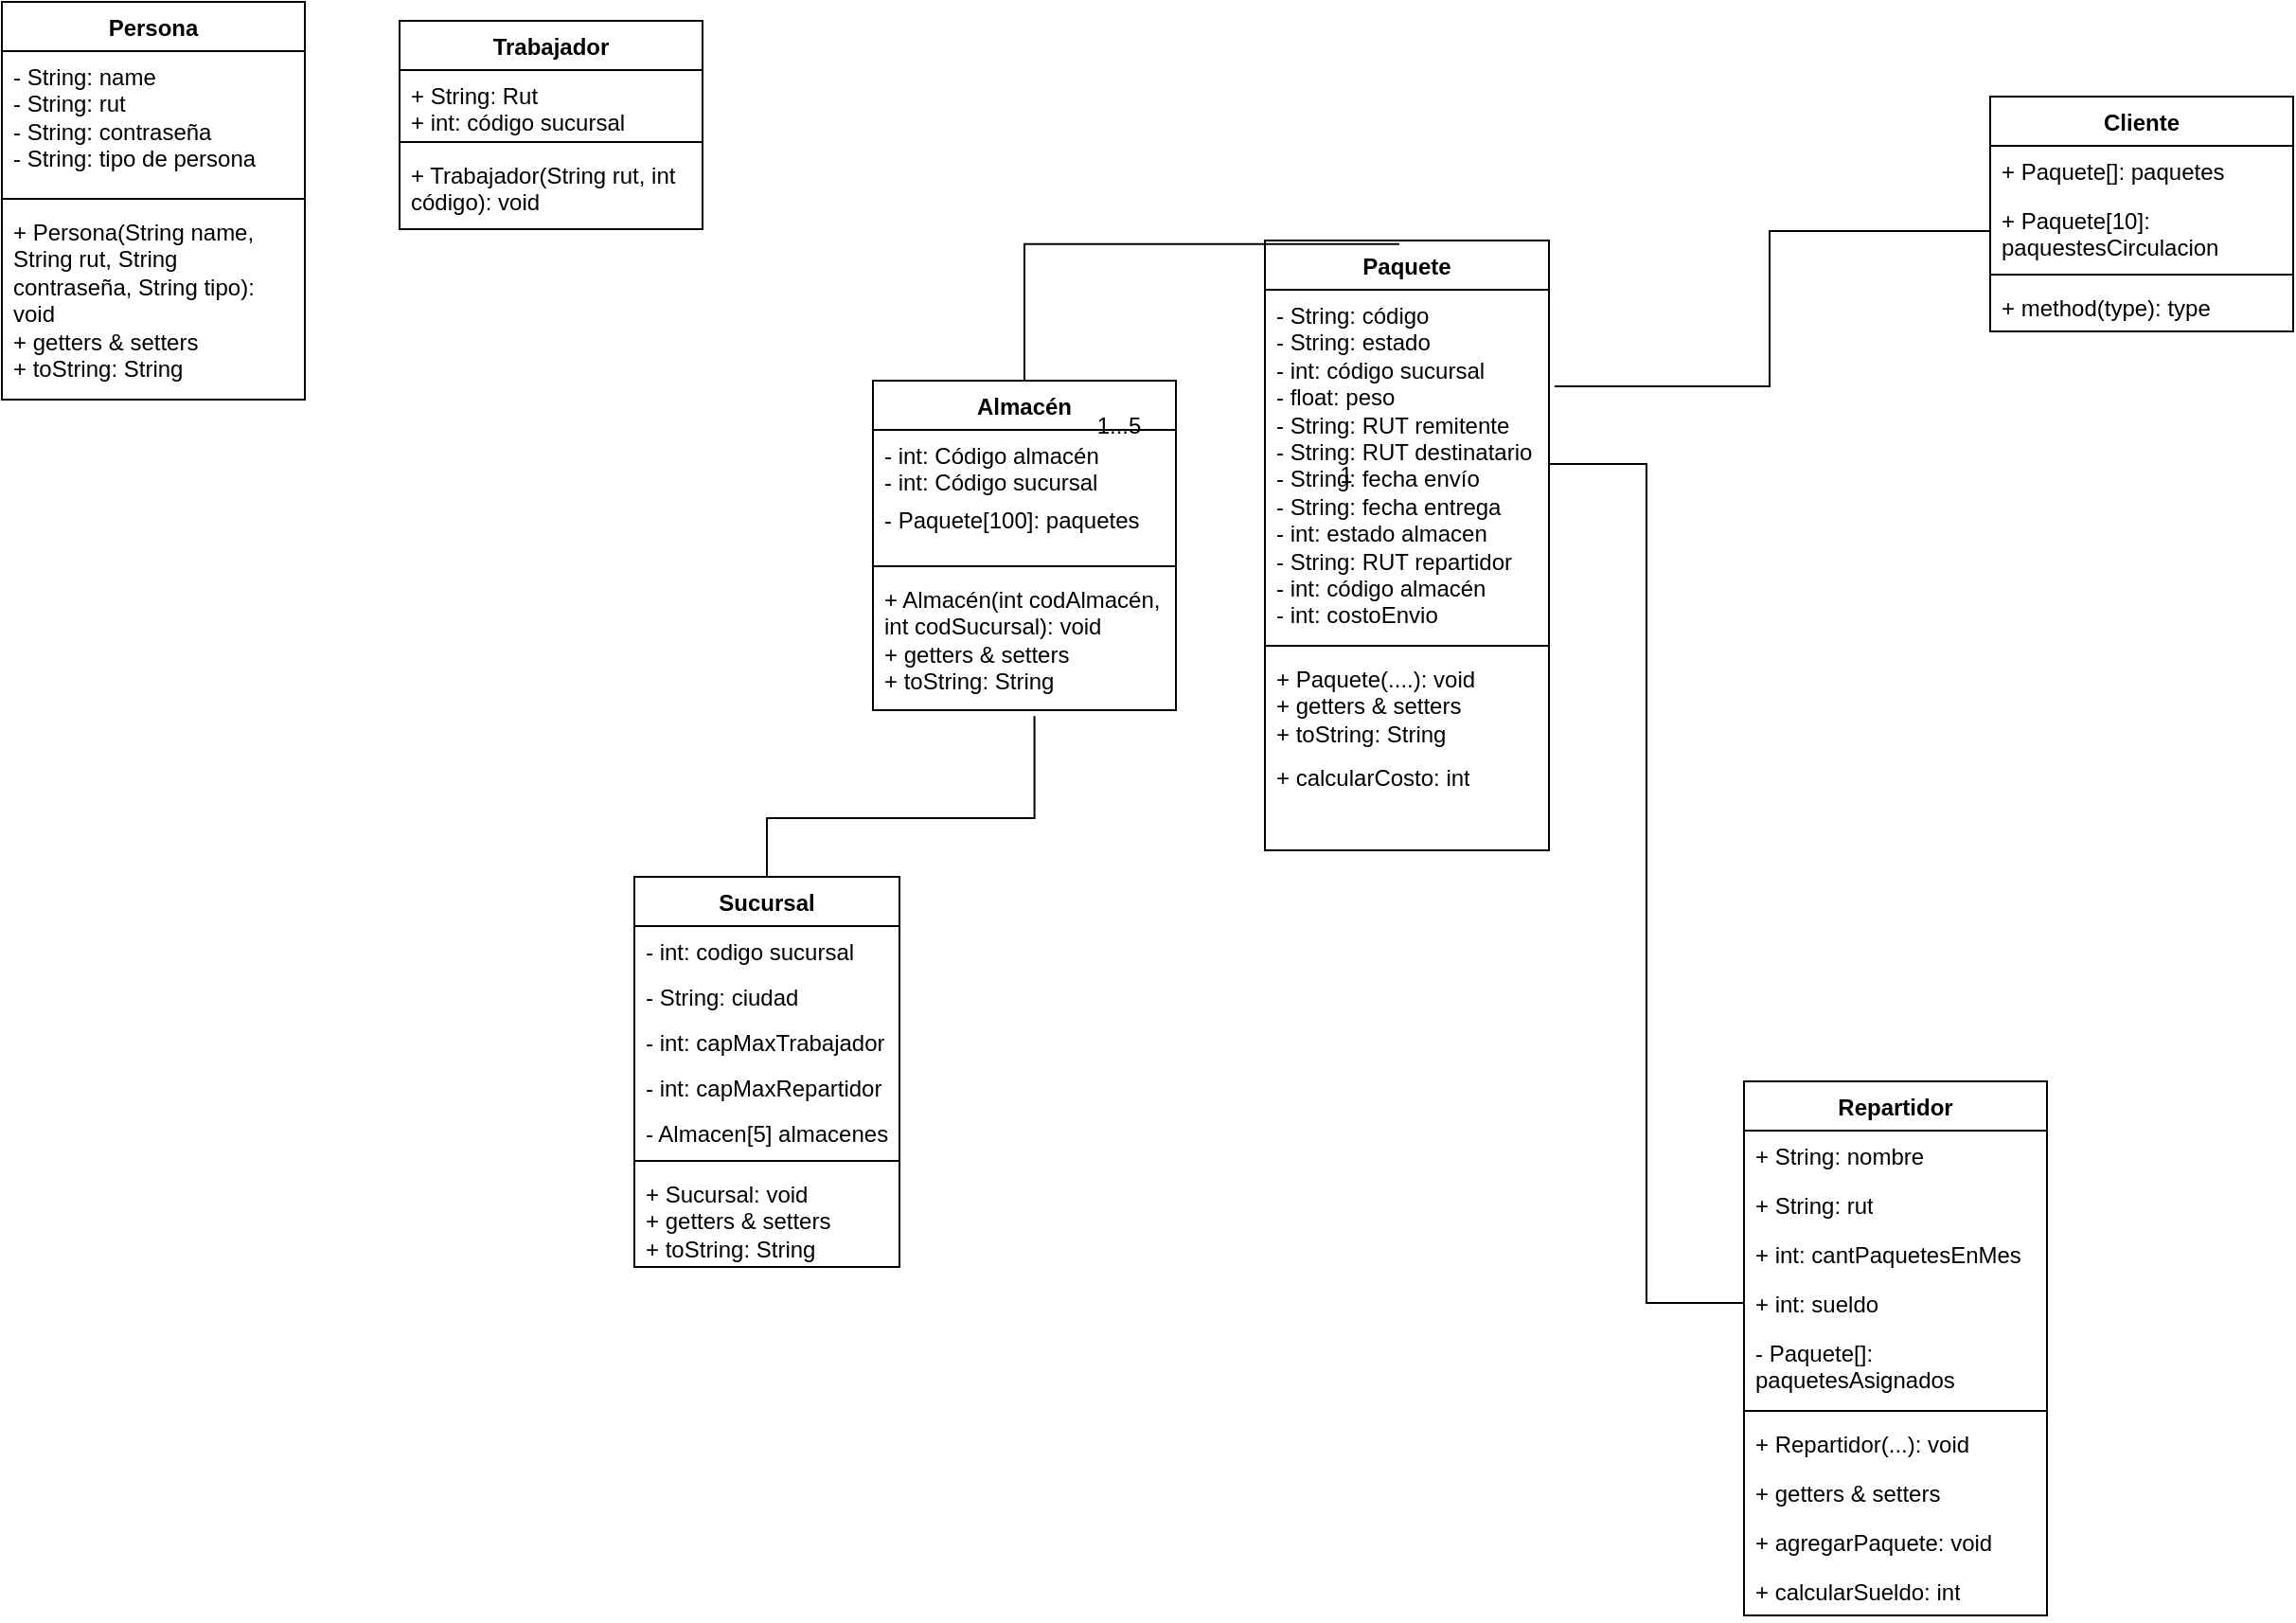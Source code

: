 <mxfile version="22.0.6" type="github">
  <diagram name="Página-1" id="Ck-XI0B1IdVQg8W0aqpz">
    <mxGraphModel dx="1678" dy="970" grid="1" gridSize="10" guides="1" tooltips="1" connect="1" arrows="1" fold="1" page="1" pageScale="1" pageWidth="827" pageHeight="1169" math="0" shadow="0">
      <root>
        <mxCell id="0" />
        <mxCell id="1" parent="0" />
        <mxCell id="Bv5EVWP-0RwsOSHFhwL6-1" value="Sucursal" style="swimlane;fontStyle=1;align=center;verticalAlign=top;childLayout=stackLayout;horizontal=1;startSize=26;horizontalStack=0;resizeParent=1;resizeParentMax=0;resizeLast=0;collapsible=1;marginBottom=0;whiteSpace=wrap;html=1;" parent="1" vertex="1">
          <mxGeometry x="344" y="482" width="140" height="206" as="geometry" />
        </mxCell>
        <mxCell id="2Sz8BI_DVC-msRe7gxFD-11" value="- int: codigo sucursal" style="text;strokeColor=none;fillColor=none;align=left;verticalAlign=top;spacingLeft=4;spacingRight=4;overflow=hidden;rotatable=0;points=[[0,0.5],[1,0.5]];portConstraint=eastwest;whiteSpace=wrap;html=1;" vertex="1" parent="Bv5EVWP-0RwsOSHFhwL6-1">
          <mxGeometry y="26" width="140" height="24" as="geometry" />
        </mxCell>
        <mxCell id="2Sz8BI_DVC-msRe7gxFD-12" value="- String: ciudad" style="text;strokeColor=none;fillColor=none;align=left;verticalAlign=top;spacingLeft=4;spacingRight=4;overflow=hidden;rotatable=0;points=[[0,0.5],[1,0.5]];portConstraint=eastwest;whiteSpace=wrap;html=1;" vertex="1" parent="Bv5EVWP-0RwsOSHFhwL6-1">
          <mxGeometry y="50" width="140" height="24" as="geometry" />
        </mxCell>
        <mxCell id="2Sz8BI_DVC-msRe7gxFD-13" value="- int: capMaxTrabajador" style="text;strokeColor=none;fillColor=none;align=left;verticalAlign=top;spacingLeft=4;spacingRight=4;overflow=hidden;rotatable=0;points=[[0,0.5],[1,0.5]];portConstraint=eastwest;whiteSpace=wrap;html=1;" vertex="1" parent="Bv5EVWP-0RwsOSHFhwL6-1">
          <mxGeometry y="74" width="140" height="24" as="geometry" />
        </mxCell>
        <mxCell id="2Sz8BI_DVC-msRe7gxFD-15" value="- int: capMaxRepartidor" style="text;strokeColor=none;fillColor=none;align=left;verticalAlign=top;spacingLeft=4;spacingRight=4;overflow=hidden;rotatable=0;points=[[0,0.5],[1,0.5]];portConstraint=eastwest;whiteSpace=wrap;html=1;" vertex="1" parent="Bv5EVWP-0RwsOSHFhwL6-1">
          <mxGeometry y="98" width="140" height="24" as="geometry" />
        </mxCell>
        <mxCell id="Bv5EVWP-0RwsOSHFhwL6-2" value="- Almacen[5] almacenes" style="text;strokeColor=none;fillColor=none;align=left;verticalAlign=top;spacingLeft=4;spacingRight=4;overflow=hidden;rotatable=0;points=[[0,0.5],[1,0.5]];portConstraint=eastwest;whiteSpace=wrap;html=1;" parent="Bv5EVWP-0RwsOSHFhwL6-1" vertex="1">
          <mxGeometry y="122" width="140" height="24" as="geometry" />
        </mxCell>
        <mxCell id="Bv5EVWP-0RwsOSHFhwL6-3" value="" style="line;strokeWidth=1;fillColor=none;align=left;verticalAlign=middle;spacingTop=-1;spacingLeft=3;spacingRight=3;rotatable=0;labelPosition=right;points=[];portConstraint=eastwest;strokeColor=inherit;" parent="Bv5EVWP-0RwsOSHFhwL6-1" vertex="1">
          <mxGeometry y="146" width="140" height="8" as="geometry" />
        </mxCell>
        <mxCell id="Bv5EVWP-0RwsOSHFhwL6-4" value="+ Sucursal: void&lt;br&gt;+ getters &amp;amp; setters&lt;br&gt;+ toString: String" style="text;strokeColor=none;fillColor=none;align=left;verticalAlign=top;spacingLeft=4;spacingRight=4;overflow=hidden;rotatable=0;points=[[0,0.5],[1,0.5]];portConstraint=eastwest;whiteSpace=wrap;html=1;" parent="Bv5EVWP-0RwsOSHFhwL6-1" vertex="1">
          <mxGeometry y="154" width="140" height="52" as="geometry" />
        </mxCell>
        <mxCell id="Bv5EVWP-0RwsOSHFhwL6-5" value="Persona" style="swimlane;fontStyle=1;align=center;verticalAlign=top;childLayout=stackLayout;horizontal=1;startSize=26;horizontalStack=0;resizeParent=1;resizeParentMax=0;resizeLast=0;collapsible=1;marginBottom=0;whiteSpace=wrap;html=1;" parent="1" vertex="1">
          <mxGeometry x="10" y="20" width="160" height="210" as="geometry" />
        </mxCell>
        <mxCell id="Bv5EVWP-0RwsOSHFhwL6-6" value="- String: name&lt;br&gt;- String: rut&lt;br&gt;- String: contraseña&lt;br&gt;- String: tipo de persona" style="text;strokeColor=none;fillColor=none;align=left;verticalAlign=top;spacingLeft=4;spacingRight=4;overflow=hidden;rotatable=0;points=[[0,0.5],[1,0.5]];portConstraint=eastwest;whiteSpace=wrap;html=1;" parent="Bv5EVWP-0RwsOSHFhwL6-5" vertex="1">
          <mxGeometry y="26" width="160" height="74" as="geometry" />
        </mxCell>
        <mxCell id="Bv5EVWP-0RwsOSHFhwL6-7" value="" style="line;strokeWidth=1;fillColor=none;align=left;verticalAlign=middle;spacingTop=-1;spacingLeft=3;spacingRight=3;rotatable=0;labelPosition=right;points=[];portConstraint=eastwest;strokeColor=inherit;" parent="Bv5EVWP-0RwsOSHFhwL6-5" vertex="1">
          <mxGeometry y="100" width="160" height="8" as="geometry" />
        </mxCell>
        <mxCell id="Bv5EVWP-0RwsOSHFhwL6-8" value="+ Persona(String name, String rut, String contraseña, String tipo): void&lt;br&gt;+ getters &amp;amp; setters&lt;br&gt;+ toString: String" style="text;strokeColor=none;fillColor=none;align=left;verticalAlign=top;spacingLeft=4;spacingRight=4;overflow=hidden;rotatable=0;points=[[0,0.5],[1,0.5]];portConstraint=eastwest;whiteSpace=wrap;html=1;" parent="Bv5EVWP-0RwsOSHFhwL6-5" vertex="1">
          <mxGeometry y="108" width="160" height="102" as="geometry" />
        </mxCell>
        <mxCell id="Bv5EVWP-0RwsOSHFhwL6-9" value="Trabajador" style="swimlane;fontStyle=1;align=center;verticalAlign=top;childLayout=stackLayout;horizontal=1;startSize=26;horizontalStack=0;resizeParent=1;resizeParentMax=0;resizeLast=0;collapsible=1;marginBottom=0;whiteSpace=wrap;html=1;" parent="1" vertex="1">
          <mxGeometry x="220" y="30" width="160" height="110" as="geometry" />
        </mxCell>
        <mxCell id="Bv5EVWP-0RwsOSHFhwL6-10" value="+ String: Rut&lt;br&gt;+ int: código sucursal" style="text;strokeColor=none;fillColor=none;align=left;verticalAlign=top;spacingLeft=4;spacingRight=4;overflow=hidden;rotatable=0;points=[[0,0.5],[1,0.5]];portConstraint=eastwest;whiteSpace=wrap;html=1;" parent="Bv5EVWP-0RwsOSHFhwL6-9" vertex="1">
          <mxGeometry y="26" width="160" height="34" as="geometry" />
        </mxCell>
        <mxCell id="Bv5EVWP-0RwsOSHFhwL6-11" value="" style="line;strokeWidth=1;fillColor=none;align=left;verticalAlign=middle;spacingTop=-1;spacingLeft=3;spacingRight=3;rotatable=0;labelPosition=right;points=[];portConstraint=eastwest;strokeColor=inherit;" parent="Bv5EVWP-0RwsOSHFhwL6-9" vertex="1">
          <mxGeometry y="60" width="160" height="8" as="geometry" />
        </mxCell>
        <mxCell id="Bv5EVWP-0RwsOSHFhwL6-12" value="+ Trabajador(String rut, int código): void" style="text;strokeColor=none;fillColor=none;align=left;verticalAlign=top;spacingLeft=4;spacingRight=4;overflow=hidden;rotatable=0;points=[[0,0.5],[1,0.5]];portConstraint=eastwest;whiteSpace=wrap;html=1;" parent="Bv5EVWP-0RwsOSHFhwL6-9" vertex="1">
          <mxGeometry y="68" width="160" height="42" as="geometry" />
        </mxCell>
        <mxCell id="Bv5EVWP-0RwsOSHFhwL6-13" value="Almacén" style="swimlane;fontStyle=1;align=center;verticalAlign=top;childLayout=stackLayout;horizontal=1;startSize=26;horizontalStack=0;resizeParent=1;resizeParentMax=0;resizeLast=0;collapsible=1;marginBottom=0;whiteSpace=wrap;html=1;" parent="1" vertex="1">
          <mxGeometry x="470" y="220" width="160" height="174" as="geometry" />
        </mxCell>
        <mxCell id="Bv5EVWP-0RwsOSHFhwL6-14" value="- int: Código almacén&lt;br&gt;- int: Código sucursal" style="text;strokeColor=none;fillColor=none;align=left;verticalAlign=top;spacingLeft=4;spacingRight=4;overflow=hidden;rotatable=0;points=[[0,0.5],[1,0.5]];portConstraint=eastwest;whiteSpace=wrap;html=1;" parent="Bv5EVWP-0RwsOSHFhwL6-13" vertex="1">
          <mxGeometry y="26" width="160" height="34" as="geometry" />
        </mxCell>
        <mxCell id="2Sz8BI_DVC-msRe7gxFD-17" value="- Paquete[100]: paquetes" style="text;strokeColor=none;fillColor=none;align=left;verticalAlign=top;spacingLeft=4;spacingRight=4;overflow=hidden;rotatable=0;points=[[0,0.5],[1,0.5]];portConstraint=eastwest;whiteSpace=wrap;html=1;" vertex="1" parent="Bv5EVWP-0RwsOSHFhwL6-13">
          <mxGeometry y="60" width="160" height="34" as="geometry" />
        </mxCell>
        <mxCell id="Bv5EVWP-0RwsOSHFhwL6-15" value="" style="line;strokeWidth=1;fillColor=none;align=left;verticalAlign=middle;spacingTop=-1;spacingLeft=3;spacingRight=3;rotatable=0;labelPosition=right;points=[];portConstraint=eastwest;strokeColor=inherit;" parent="Bv5EVWP-0RwsOSHFhwL6-13" vertex="1">
          <mxGeometry y="94" width="160" height="8" as="geometry" />
        </mxCell>
        <mxCell id="Bv5EVWP-0RwsOSHFhwL6-16" value="+ Almacén(int codAlmacén, int codSucursal): void&lt;br&gt;+ getters &amp;amp; setters&lt;br&gt;+ toString: String" style="text;strokeColor=none;fillColor=none;align=left;verticalAlign=top;spacingLeft=4;spacingRight=4;overflow=hidden;rotatable=0;points=[[0,0.5],[1,0.5]];portConstraint=eastwest;whiteSpace=wrap;html=1;" parent="Bv5EVWP-0RwsOSHFhwL6-13" vertex="1">
          <mxGeometry y="102" width="160" height="72" as="geometry" />
        </mxCell>
        <mxCell id="Bv5EVWP-0RwsOSHFhwL6-17" value="Paquete" style="swimlane;fontStyle=1;align=center;verticalAlign=top;childLayout=stackLayout;horizontal=1;startSize=26;horizontalStack=0;resizeParent=1;resizeParentMax=0;resizeLast=0;collapsible=1;marginBottom=0;whiteSpace=wrap;html=1;" parent="1" vertex="1">
          <mxGeometry x="677" y="146" width="150" height="322" as="geometry" />
        </mxCell>
        <mxCell id="Bv5EVWP-0RwsOSHFhwL6-18" value="- String: código&lt;br&gt;- String: estado&lt;br&gt;- int: código sucursal&lt;br&gt;- float: peso&lt;br&gt;- String: RUT remitente&lt;br&gt;- String: RUT destinatario&lt;br&gt;- String: fecha envío&lt;br&gt;- String: fecha entrega&lt;br&gt;- int: estado almacen&lt;br&gt;- String: RUT repartidor&lt;br&gt;- int: código almacén&lt;br&gt;- int: costoEnvio" style="text;strokeColor=none;fillColor=none;align=left;verticalAlign=top;spacingLeft=4;spacingRight=4;overflow=hidden;rotatable=0;points=[[0,0.5],[1,0.5]];portConstraint=eastwest;whiteSpace=wrap;html=1;" parent="Bv5EVWP-0RwsOSHFhwL6-17" vertex="1">
          <mxGeometry y="26" width="150" height="184" as="geometry" />
        </mxCell>
        <mxCell id="Bv5EVWP-0RwsOSHFhwL6-19" value="" style="line;strokeWidth=1;fillColor=none;align=left;verticalAlign=middle;spacingTop=-1;spacingLeft=3;spacingRight=3;rotatable=0;labelPosition=right;points=[];portConstraint=eastwest;strokeColor=inherit;" parent="Bv5EVWP-0RwsOSHFhwL6-17" vertex="1">
          <mxGeometry y="210" width="150" height="8" as="geometry" />
        </mxCell>
        <mxCell id="2Sz8BI_DVC-msRe7gxFD-14" value="+ Paquete(....): void&lt;br&gt;+ getters &amp;amp; setters&lt;br&gt;+ toString: String" style="text;strokeColor=none;fillColor=none;align=left;verticalAlign=top;spacingLeft=4;spacingRight=4;overflow=hidden;rotatable=0;points=[[0,0.5],[1,0.5]];portConstraint=eastwest;whiteSpace=wrap;html=1;" vertex="1" parent="Bv5EVWP-0RwsOSHFhwL6-17">
          <mxGeometry y="218" width="150" height="52" as="geometry" />
        </mxCell>
        <mxCell id="Bv5EVWP-0RwsOSHFhwL6-20" value="+ calcularCosto: int" style="text;strokeColor=none;fillColor=none;align=left;verticalAlign=top;spacingLeft=4;spacingRight=4;overflow=hidden;rotatable=0;points=[[0,0.5],[1,0.5]];portConstraint=eastwest;whiteSpace=wrap;html=1;" parent="Bv5EVWP-0RwsOSHFhwL6-17" vertex="1">
          <mxGeometry y="270" width="150" height="52" as="geometry" />
        </mxCell>
        <mxCell id="2Sz8BI_DVC-msRe7gxFD-1" value="Repartidor" style="swimlane;fontStyle=1;align=center;verticalAlign=top;childLayout=stackLayout;horizontal=1;startSize=26;horizontalStack=0;resizeParent=1;resizeParentMax=0;resizeLast=0;collapsible=1;marginBottom=0;whiteSpace=wrap;html=1;" vertex="1" parent="1">
          <mxGeometry x="930" y="590" width="160" height="282" as="geometry" />
        </mxCell>
        <mxCell id="2Sz8BI_DVC-msRe7gxFD-2" value="+ String: nombre" style="text;strokeColor=none;fillColor=none;align=left;verticalAlign=top;spacingLeft=4;spacingRight=4;overflow=hidden;rotatable=0;points=[[0,0.5],[1,0.5]];portConstraint=eastwest;whiteSpace=wrap;html=1;" vertex="1" parent="2Sz8BI_DVC-msRe7gxFD-1">
          <mxGeometry y="26" width="160" height="26" as="geometry" />
        </mxCell>
        <mxCell id="2Sz8BI_DVC-msRe7gxFD-7" value="+ String: rut" style="text;strokeColor=none;fillColor=none;align=left;verticalAlign=top;spacingLeft=4;spacingRight=4;overflow=hidden;rotatable=0;points=[[0,0.5],[1,0.5]];portConstraint=eastwest;whiteSpace=wrap;html=1;" vertex="1" parent="2Sz8BI_DVC-msRe7gxFD-1">
          <mxGeometry y="52" width="160" height="26" as="geometry" />
        </mxCell>
        <mxCell id="2Sz8BI_DVC-msRe7gxFD-8" value="+ int: cantPaquetesEnMes" style="text;strokeColor=none;fillColor=none;align=left;verticalAlign=top;spacingLeft=4;spacingRight=4;overflow=hidden;rotatable=0;points=[[0,0.5],[1,0.5]];portConstraint=eastwest;whiteSpace=wrap;html=1;" vertex="1" parent="2Sz8BI_DVC-msRe7gxFD-1">
          <mxGeometry y="78" width="160" height="26" as="geometry" />
        </mxCell>
        <mxCell id="2Sz8BI_DVC-msRe7gxFD-25" value="+ int: sueldo" style="text;strokeColor=none;fillColor=none;align=left;verticalAlign=top;spacingLeft=4;spacingRight=4;overflow=hidden;rotatable=0;points=[[0,0.5],[1,0.5]];portConstraint=eastwest;whiteSpace=wrap;html=1;" vertex="1" parent="2Sz8BI_DVC-msRe7gxFD-1">
          <mxGeometry y="104" width="160" height="26" as="geometry" />
        </mxCell>
        <mxCell id="2Sz8BI_DVC-msRe7gxFD-26" value="- Paquete[]: paquetesAsignados" style="text;strokeColor=none;fillColor=none;align=left;verticalAlign=top;spacingLeft=4;spacingRight=4;overflow=hidden;rotatable=0;points=[[0,0.5],[1,0.5]];portConstraint=eastwest;whiteSpace=wrap;html=1;" vertex="1" parent="2Sz8BI_DVC-msRe7gxFD-1">
          <mxGeometry y="130" width="160" height="40" as="geometry" />
        </mxCell>
        <mxCell id="2Sz8BI_DVC-msRe7gxFD-3" value="" style="line;strokeWidth=1;fillColor=none;align=left;verticalAlign=middle;spacingTop=-1;spacingLeft=3;spacingRight=3;rotatable=0;labelPosition=right;points=[];portConstraint=eastwest;strokeColor=inherit;" vertex="1" parent="2Sz8BI_DVC-msRe7gxFD-1">
          <mxGeometry y="170" width="160" height="8" as="geometry" />
        </mxCell>
        <mxCell id="2Sz8BI_DVC-msRe7gxFD-4" value="+ Repartidor(...): void" style="text;strokeColor=none;fillColor=none;align=left;verticalAlign=top;spacingLeft=4;spacingRight=4;overflow=hidden;rotatable=0;points=[[0,0.5],[1,0.5]];portConstraint=eastwest;whiteSpace=wrap;html=1;" vertex="1" parent="2Sz8BI_DVC-msRe7gxFD-1">
          <mxGeometry y="178" width="160" height="26" as="geometry" />
        </mxCell>
        <mxCell id="2Sz8BI_DVC-msRe7gxFD-27" value="+ getters &amp;amp; setters" style="text;strokeColor=none;fillColor=none;align=left;verticalAlign=top;spacingLeft=4;spacingRight=4;overflow=hidden;rotatable=0;points=[[0,0.5],[1,0.5]];portConstraint=eastwest;whiteSpace=wrap;html=1;" vertex="1" parent="2Sz8BI_DVC-msRe7gxFD-1">
          <mxGeometry y="204" width="160" height="26" as="geometry" />
        </mxCell>
        <mxCell id="2Sz8BI_DVC-msRe7gxFD-28" value="+ agregarPaquete: void" style="text;strokeColor=none;fillColor=none;align=left;verticalAlign=top;spacingLeft=4;spacingRight=4;overflow=hidden;rotatable=0;points=[[0,0.5],[1,0.5]];portConstraint=eastwest;whiteSpace=wrap;html=1;" vertex="1" parent="2Sz8BI_DVC-msRe7gxFD-1">
          <mxGeometry y="230" width="160" height="26" as="geometry" />
        </mxCell>
        <mxCell id="2Sz8BI_DVC-msRe7gxFD-29" value="+ calcularSueldo: int" style="text;strokeColor=none;fillColor=none;align=left;verticalAlign=top;spacingLeft=4;spacingRight=4;overflow=hidden;rotatable=0;points=[[0,0.5],[1,0.5]];portConstraint=eastwest;whiteSpace=wrap;html=1;" vertex="1" parent="2Sz8BI_DVC-msRe7gxFD-1">
          <mxGeometry y="256" width="160" height="26" as="geometry" />
        </mxCell>
        <mxCell id="2Sz8BI_DVC-msRe7gxFD-18" value="Cliente" style="swimlane;fontStyle=1;align=center;verticalAlign=top;childLayout=stackLayout;horizontal=1;startSize=26;horizontalStack=0;resizeParent=1;resizeParentMax=0;resizeLast=0;collapsible=1;marginBottom=0;whiteSpace=wrap;html=1;" vertex="1" parent="1">
          <mxGeometry x="1060" y="70" width="160" height="124" as="geometry" />
        </mxCell>
        <mxCell id="2Sz8BI_DVC-msRe7gxFD-19" value="+ Paquete[]: paquetes" style="text;strokeColor=none;fillColor=none;align=left;verticalAlign=top;spacingLeft=4;spacingRight=4;overflow=hidden;rotatable=0;points=[[0,0.5],[1,0.5]];portConstraint=eastwest;whiteSpace=wrap;html=1;" vertex="1" parent="2Sz8BI_DVC-msRe7gxFD-18">
          <mxGeometry y="26" width="160" height="26" as="geometry" />
        </mxCell>
        <mxCell id="2Sz8BI_DVC-msRe7gxFD-22" value="+ Paquete[10]: paquestesCirculacion" style="text;strokeColor=none;fillColor=none;align=left;verticalAlign=top;spacingLeft=4;spacingRight=4;overflow=hidden;rotatable=0;points=[[0,0.5],[1,0.5]];portConstraint=eastwest;whiteSpace=wrap;html=1;" vertex="1" parent="2Sz8BI_DVC-msRe7gxFD-18">
          <mxGeometry y="52" width="160" height="38" as="geometry" />
        </mxCell>
        <mxCell id="2Sz8BI_DVC-msRe7gxFD-20" value="" style="line;strokeWidth=1;fillColor=none;align=left;verticalAlign=middle;spacingTop=-1;spacingLeft=3;spacingRight=3;rotatable=0;labelPosition=right;points=[];portConstraint=eastwest;strokeColor=inherit;" vertex="1" parent="2Sz8BI_DVC-msRe7gxFD-18">
          <mxGeometry y="90" width="160" height="8" as="geometry" />
        </mxCell>
        <mxCell id="2Sz8BI_DVC-msRe7gxFD-21" value="+ method(type): type" style="text;strokeColor=none;fillColor=none;align=left;verticalAlign=top;spacingLeft=4;spacingRight=4;overflow=hidden;rotatable=0;points=[[0,0.5],[1,0.5]];portConstraint=eastwest;whiteSpace=wrap;html=1;" vertex="1" parent="2Sz8BI_DVC-msRe7gxFD-18">
          <mxGeometry y="98" width="160" height="26" as="geometry" />
        </mxCell>
        <mxCell id="2Sz8BI_DVC-msRe7gxFD-34" value="1" style="text;html=1;strokeColor=none;fillColor=none;align=center;verticalAlign=middle;whiteSpace=wrap;rounded=0;" vertex="1" parent="1">
          <mxGeometry x="710" y="260" width="20" height="20" as="geometry" />
        </mxCell>
        <mxCell id="2Sz8BI_DVC-msRe7gxFD-35" value="1...5" style="text;html=1;strokeColor=none;fillColor=none;align=center;verticalAlign=middle;whiteSpace=wrap;rounded=0;" vertex="1" parent="1">
          <mxGeometry x="590" y="234" width="20" height="20" as="geometry" />
        </mxCell>
        <mxCell id="2Sz8BI_DVC-msRe7gxFD-37" value="" style="endArrow=none;html=1;edgeStyle=orthogonalEdgeStyle;rounded=0;exitX=0.473;exitY=0.006;exitDx=0;exitDy=0;exitPerimeter=0;entryX=0.5;entryY=0;entryDx=0;entryDy=0;" edge="1" parent="1" source="Bv5EVWP-0RwsOSHFhwL6-17" target="Bv5EVWP-0RwsOSHFhwL6-13">
          <mxGeometry relative="1" as="geometry">
            <mxPoint x="70" y="190" as="sourcePoint" />
            <mxPoint x="480" y="230" as="targetPoint" />
          </mxGeometry>
        </mxCell>
        <mxCell id="2Sz8BI_DVC-msRe7gxFD-40" value="" style="endArrow=none;html=1;edgeStyle=orthogonalEdgeStyle;rounded=0;entryX=1;entryY=0.5;entryDx=0;entryDy=0;exitX=0;exitY=0.5;exitDx=0;exitDy=0;" edge="1" parent="1" source="2Sz8BI_DVC-msRe7gxFD-25" target="Bv5EVWP-0RwsOSHFhwL6-18">
          <mxGeometry relative="1" as="geometry">
            <mxPoint x="500" y="570" as="sourcePoint" />
            <mxPoint x="590" y="520" as="targetPoint" />
          </mxGeometry>
        </mxCell>
        <mxCell id="2Sz8BI_DVC-msRe7gxFD-43" value="" style="endArrow=none;html=1;edgeStyle=orthogonalEdgeStyle;rounded=0;entryX=0;entryY=0.5;entryDx=0;entryDy=0;exitX=1.02;exitY=0.277;exitDx=0;exitDy=0;exitPerimeter=0;" edge="1" parent="1" source="Bv5EVWP-0RwsOSHFhwL6-18" target="2Sz8BI_DVC-msRe7gxFD-22">
          <mxGeometry relative="1" as="geometry">
            <mxPoint x="290" y="420" as="sourcePoint" />
            <mxPoint x="450" y="420" as="targetPoint" />
          </mxGeometry>
        </mxCell>
        <mxCell id="2Sz8BI_DVC-msRe7gxFD-46" value="" style="endArrow=none;html=1;edgeStyle=orthogonalEdgeStyle;rounded=0;exitX=0.5;exitY=0;exitDx=0;exitDy=0;entryX=0.533;entryY=1.043;entryDx=0;entryDy=0;entryPerimeter=0;" edge="1" parent="1" source="Bv5EVWP-0RwsOSHFhwL6-1" target="Bv5EVWP-0RwsOSHFhwL6-16">
          <mxGeometry relative="1" as="geometry">
            <mxPoint x="450" y="460" as="sourcePoint" />
            <mxPoint x="570" y="420" as="targetPoint" />
            <Array as="points">
              <mxPoint x="414" y="451" />
              <mxPoint x="555" y="451" />
            </Array>
          </mxGeometry>
        </mxCell>
      </root>
    </mxGraphModel>
  </diagram>
</mxfile>
